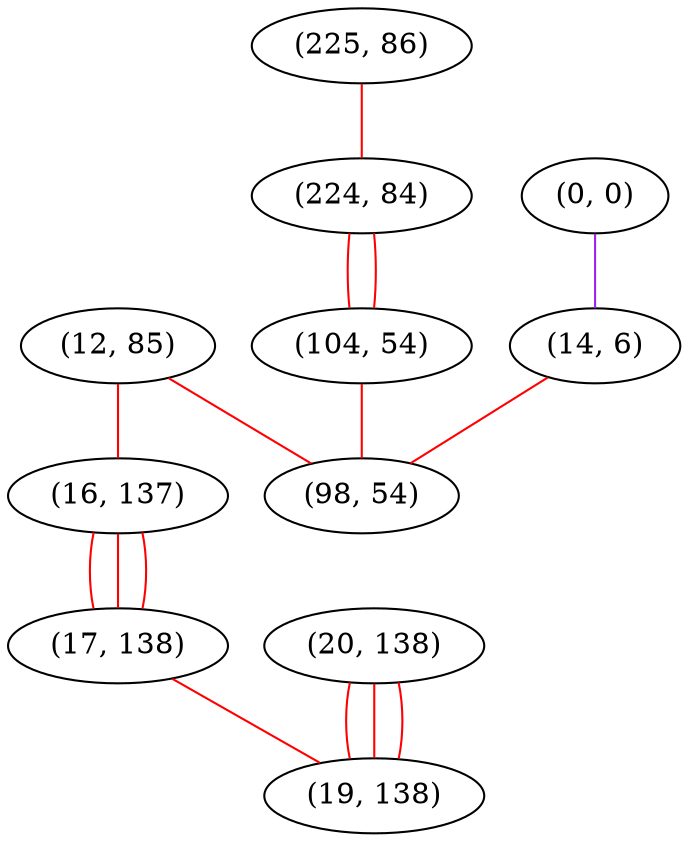 graph "" {
"(12, 85)";
"(0, 0)";
"(225, 86)";
"(224, 84)";
"(16, 137)";
"(104, 54)";
"(20, 138)";
"(14, 6)";
"(17, 138)";
"(98, 54)";
"(19, 138)";
"(12, 85)" -- "(16, 137)"  [color=red, key=0, weight=1];
"(12, 85)" -- "(98, 54)"  [color=red, key=0, weight=1];
"(0, 0)" -- "(14, 6)"  [color=purple, key=0, weight=4];
"(225, 86)" -- "(224, 84)"  [color=red, key=0, weight=1];
"(224, 84)" -- "(104, 54)"  [color=red, key=0, weight=1];
"(224, 84)" -- "(104, 54)"  [color=red, key=1, weight=1];
"(16, 137)" -- "(17, 138)"  [color=red, key=0, weight=1];
"(16, 137)" -- "(17, 138)"  [color=red, key=1, weight=1];
"(16, 137)" -- "(17, 138)"  [color=red, key=2, weight=1];
"(104, 54)" -- "(98, 54)"  [color=red, key=0, weight=1];
"(20, 138)" -- "(19, 138)"  [color=red, key=0, weight=1];
"(20, 138)" -- "(19, 138)"  [color=red, key=1, weight=1];
"(20, 138)" -- "(19, 138)"  [color=red, key=2, weight=1];
"(14, 6)" -- "(98, 54)"  [color=red, key=0, weight=1];
"(17, 138)" -- "(19, 138)"  [color=red, key=0, weight=1];
}
